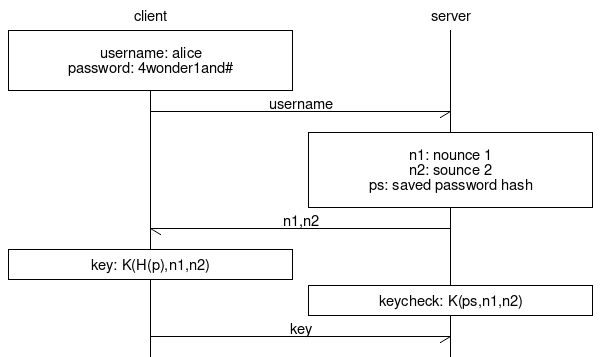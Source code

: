 msc {
  client,server;
  client box client [ label="\nusername: alice\npassword: 4wonder1and#\n" ];
  client->server [ label="username" ];
  
  server box server [ label="\nn1: nounce 1\nn2: sounce 2\nps: saved password hash\n" ];
  server->client [ label="n1,n2" ];
  
  client box client [ label="key: K(H(p),n1,n2)" ];
  server box server [ label="keycheck: K(ps,n1,n2)" ];
  client->server [ label="key" ];
}
